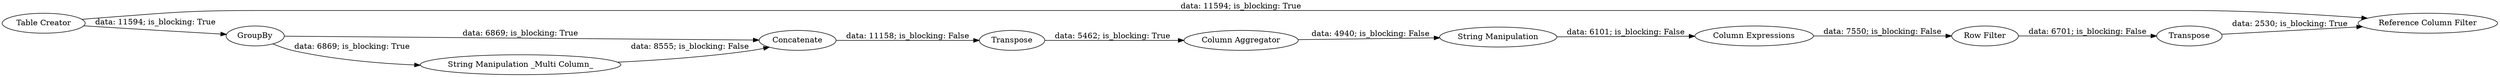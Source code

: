 digraph {
	"7581897158706783035_457" [label="Column Expressions"]
	"7581897158706783035_469" [label="Reference Column Filter"]
	"7581897158706783035_467" [label="Row Filter"]
	"7581897158706783035_468" [label=Transpose]
	"7581897158706783035_465" [label="Column Aggregator"]
	"7581897158706783035_459" [label=Concatenate]
	"7581897158706783035_395" [label="Table Creator"]
	"7581897158706783035_455" [label="String Manipulation _Multi Column_"]
	"7581897158706783035_471" [label="String Manipulation"]
	"7581897158706783035_464" [label=Transpose]
	"7581897158706783035_448" [label=GroupBy]
	"7581897158706783035_471" -> "7581897158706783035_457" [label="data: 6101; is_blocking: False"]
	"7581897158706783035_467" -> "7581897158706783035_468" [label="data: 6701; is_blocking: False"]
	"7581897158706783035_395" -> "7581897158706783035_448" [label="data: 11594; is_blocking: True"]
	"7581897158706783035_457" -> "7581897158706783035_467" [label="data: 7550; is_blocking: False"]
	"7581897158706783035_448" -> "7581897158706783035_455" [label="data: 6869; is_blocking: True"]
	"7581897158706783035_468" -> "7581897158706783035_469" [label="data: 2530; is_blocking: True"]
	"7581897158706783035_448" -> "7581897158706783035_459" [label="data: 6869; is_blocking: True"]
	"7581897158706783035_459" -> "7581897158706783035_464" [label="data: 11158; is_blocking: False"]
	"7581897158706783035_464" -> "7581897158706783035_465" [label="data: 5462; is_blocking: True"]
	"7581897158706783035_455" -> "7581897158706783035_459" [label="data: 8555; is_blocking: False"]
	"7581897158706783035_395" -> "7581897158706783035_469" [label="data: 11594; is_blocking: True"]
	"7581897158706783035_465" -> "7581897158706783035_471" [label="data: 4940; is_blocking: False"]
	rankdir=LR
}
